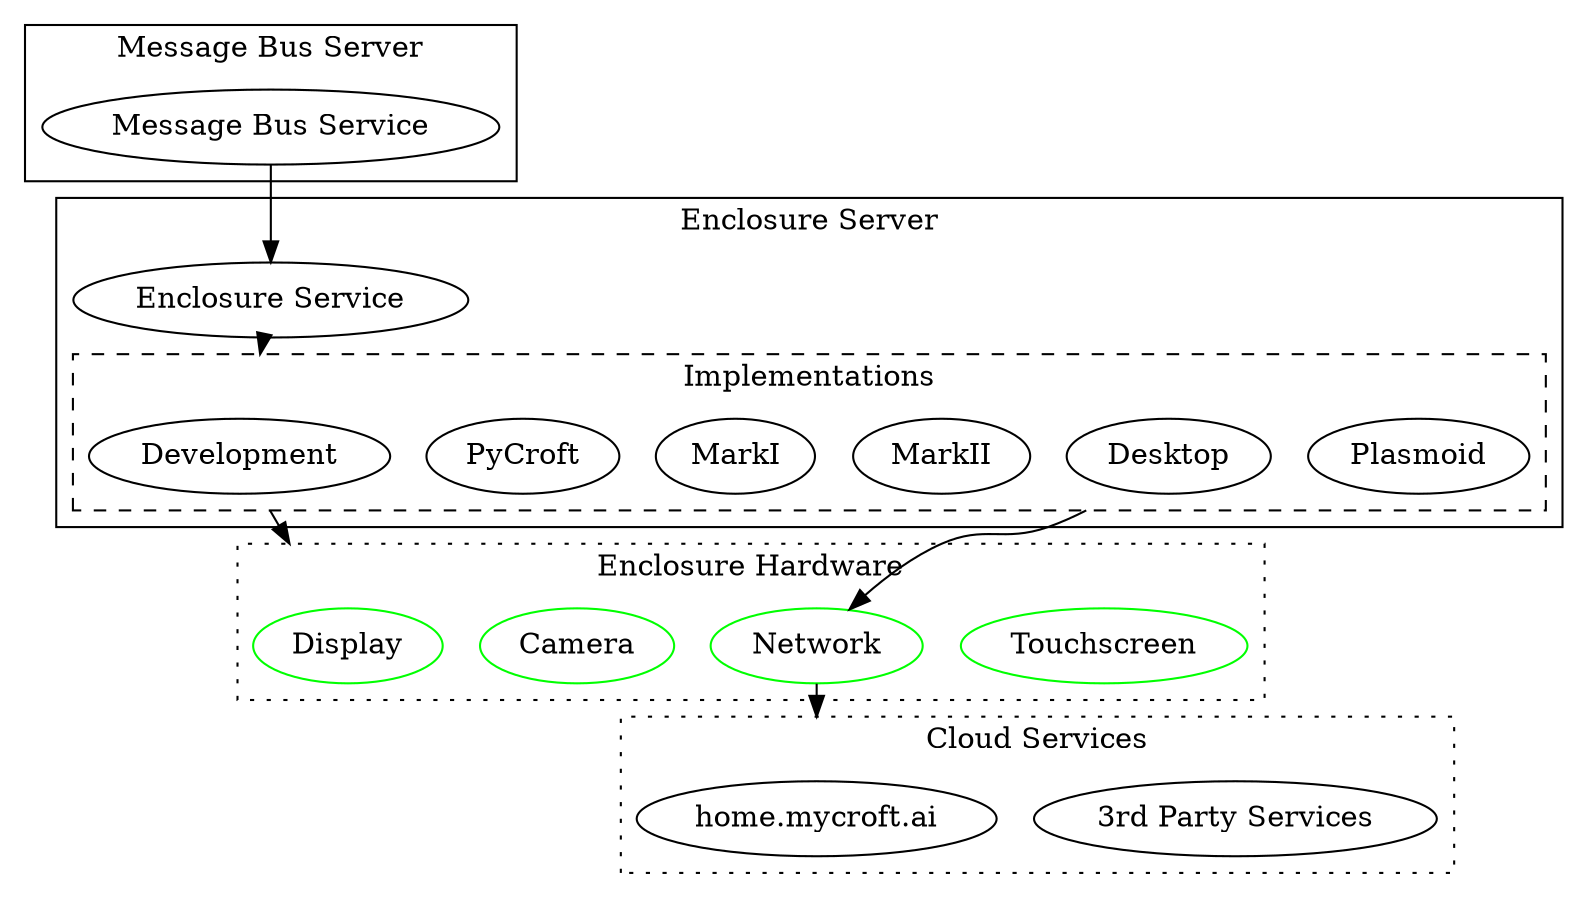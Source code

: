 digraph G {
	compound=true;

	subgraph clusterBus {
		label="Message Bus Server"
		MessageBus [label="Message Bus Service"]
	}

	subgraph clusterEnclosure {
		label="Enclosure Server"
		Enclosure [label="Enclosure Service"]
		subgraph clusterDevices {
			label="Implementations"
			style=dashed
			Plasmoid
			Desktop
			MarkII
			MarkI
			PyCroft
			Development
		}
		Enclosure -> Development [lhead="clusterDevices"]
	}

	subgraph clusterHardware {
		label="Enclosure Hardware"
		style=dotted
		Touchscreen [color="green"]
		Display [color="green"]
		Camera [color="green"]
		Network [color="green"]
	}

	subgraph clusterCloud {
		label="Cloud Services"
		style=dotted
		ThirdParties [label="3rd Party Services"]
		MycroftHome [label="home.mycroft.ai"]
	}

	MessageBus -> Enclosure

	Development -> Display [ltail="clusterDevices",lhead="clusterHardware"]
	Desktop -> Network [ltail=clusterDevices]

	Network -> MycroftHome [lhead=clusterCloud]
}
